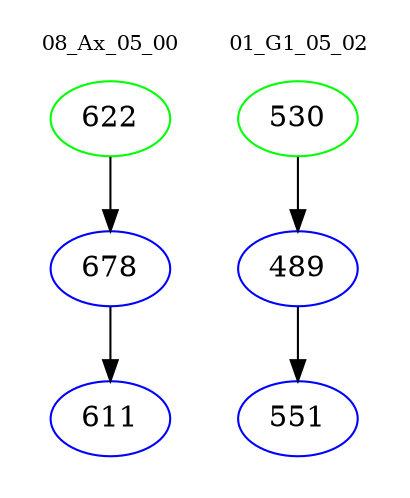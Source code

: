 digraph{
subgraph cluster_0 {
color = white
label = "08_Ax_05_00";
fontsize=10;
T0_622 [label="622", color="green"]
T0_622 -> T0_678 [color="black"]
T0_678 [label="678", color="blue"]
T0_678 -> T0_611 [color="black"]
T0_611 [label="611", color="blue"]
}
subgraph cluster_1 {
color = white
label = "01_G1_05_02";
fontsize=10;
T1_530 [label="530", color="green"]
T1_530 -> T1_489 [color="black"]
T1_489 [label="489", color="blue"]
T1_489 -> T1_551 [color="black"]
T1_551 [label="551", color="blue"]
}
}
